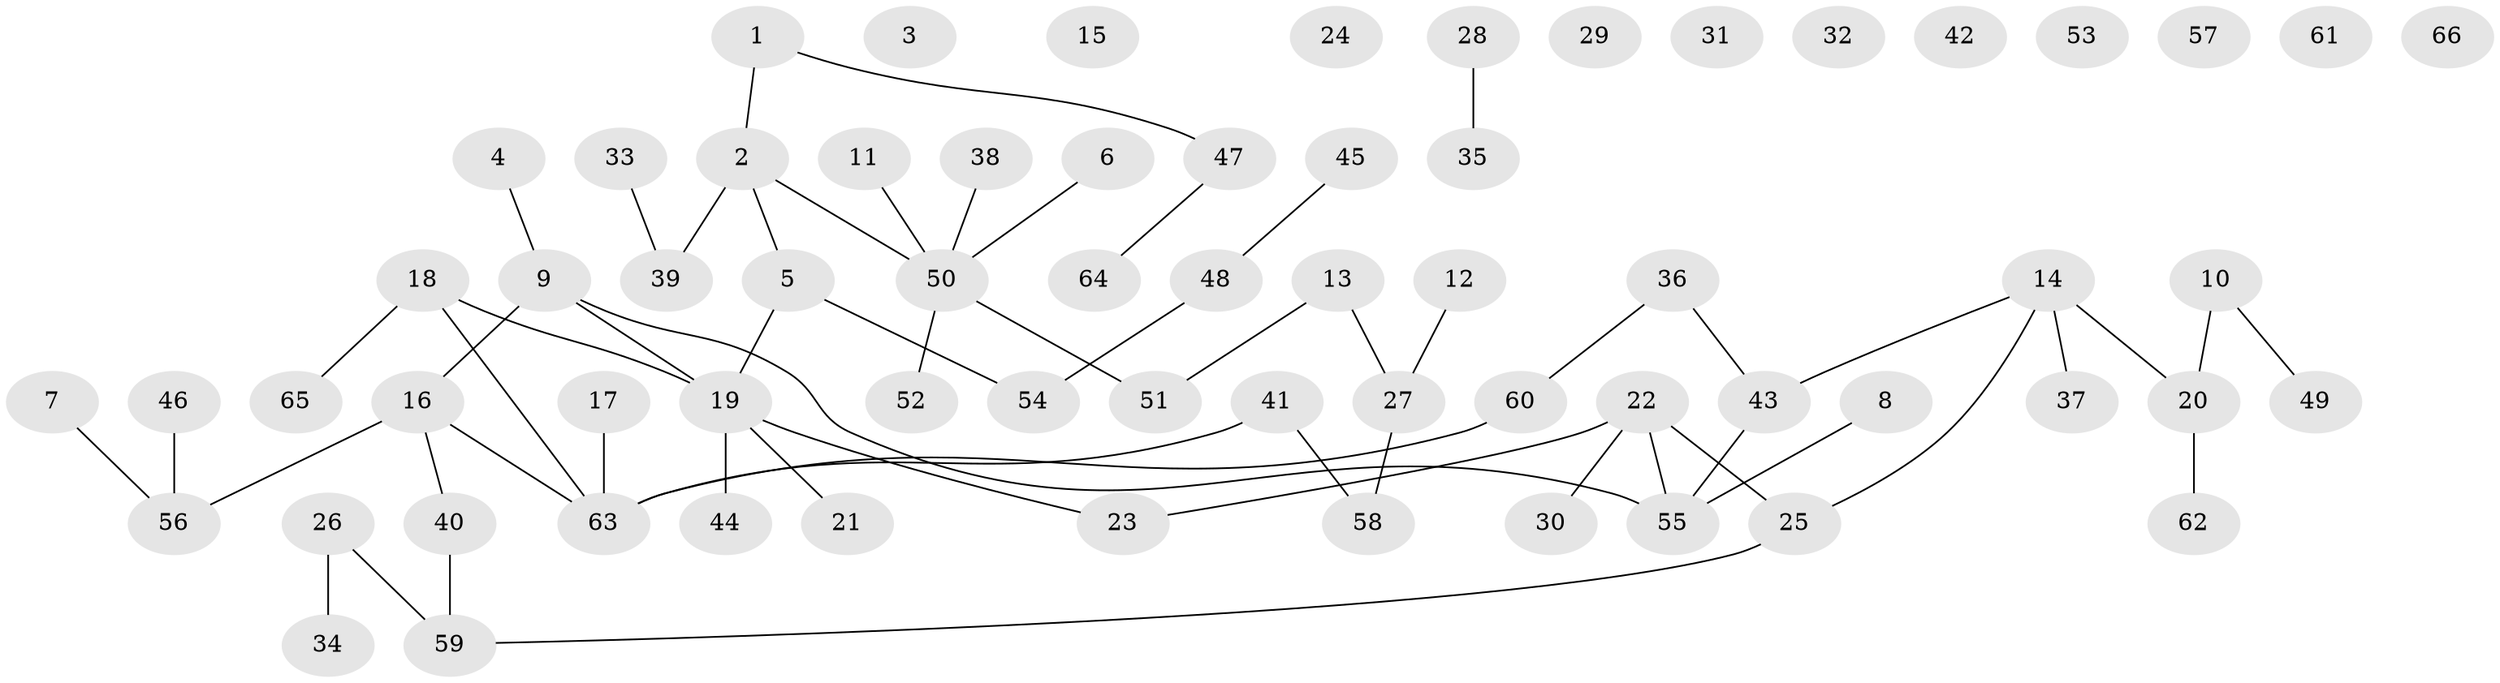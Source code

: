// Generated by graph-tools (version 1.1) at 2025/13/03/09/25 04:13:12]
// undirected, 66 vertices, 59 edges
graph export_dot {
graph [start="1"]
  node [color=gray90,style=filled];
  1;
  2;
  3;
  4;
  5;
  6;
  7;
  8;
  9;
  10;
  11;
  12;
  13;
  14;
  15;
  16;
  17;
  18;
  19;
  20;
  21;
  22;
  23;
  24;
  25;
  26;
  27;
  28;
  29;
  30;
  31;
  32;
  33;
  34;
  35;
  36;
  37;
  38;
  39;
  40;
  41;
  42;
  43;
  44;
  45;
  46;
  47;
  48;
  49;
  50;
  51;
  52;
  53;
  54;
  55;
  56;
  57;
  58;
  59;
  60;
  61;
  62;
  63;
  64;
  65;
  66;
  1 -- 2;
  1 -- 47;
  2 -- 5;
  2 -- 39;
  2 -- 50;
  4 -- 9;
  5 -- 19;
  5 -- 54;
  6 -- 50;
  7 -- 56;
  8 -- 55;
  9 -- 16;
  9 -- 19;
  9 -- 55;
  10 -- 20;
  10 -- 49;
  11 -- 50;
  12 -- 27;
  13 -- 27;
  13 -- 51;
  14 -- 20;
  14 -- 25;
  14 -- 37;
  14 -- 43;
  16 -- 40;
  16 -- 56;
  16 -- 63;
  17 -- 63;
  18 -- 19;
  18 -- 63;
  18 -- 65;
  19 -- 21;
  19 -- 23;
  19 -- 44;
  20 -- 62;
  22 -- 23;
  22 -- 25;
  22 -- 30;
  22 -- 55;
  25 -- 59;
  26 -- 34;
  26 -- 59;
  27 -- 58;
  28 -- 35;
  33 -- 39;
  36 -- 43;
  36 -- 60;
  38 -- 50;
  40 -- 59;
  41 -- 58;
  41 -- 63;
  43 -- 55;
  45 -- 48;
  46 -- 56;
  47 -- 64;
  48 -- 54;
  50 -- 51;
  50 -- 52;
  60 -- 63;
}
